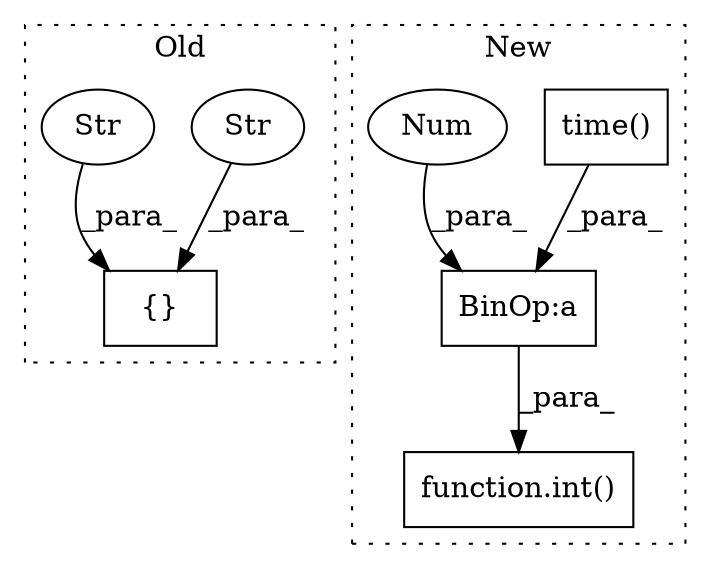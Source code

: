 digraph G {
subgraph cluster0 {
1 [label="{}" a="59" s="3967,3996" l="1,0" shape="box"];
4 [label="Str" a="66" s="3968" l="13" shape="ellipse"];
5 [label="Str" a="66" s="3983" l="13" shape="ellipse"];
label = "Old";
style="dotted";
}
subgraph cluster1 {
2 [label="time()" a="75" s="4335" l="11" shape="box"];
3 [label="BinOp:a" a="82" s="4346" l="3" shape="box"];
6 [label="function.int()" a="75" s="4331,4353" l="4,1" shape="box"];
7 [label="Num" a="76" s="4349" l="4" shape="ellipse"];
label = "New";
style="dotted";
}
2 -> 3 [label="_para_"];
3 -> 6 [label="_para_"];
4 -> 1 [label="_para_"];
5 -> 1 [label="_para_"];
7 -> 3 [label="_para_"];
}